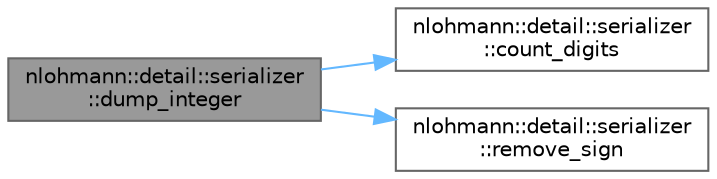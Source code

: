 digraph "nlohmann::detail::serializer::dump_integer"
{
 // LATEX_PDF_SIZE
  bgcolor="transparent";
  edge [fontname=Helvetica,fontsize=10,labelfontname=Helvetica,labelfontsize=10];
  node [fontname=Helvetica,fontsize=10,shape=box,height=0.2,width=0.4];
  rankdir="LR";
  Node1 [label="nlohmann::detail::serializer\l::dump_integer",height=0.2,width=0.4,color="gray40", fillcolor="grey60", style="filled", fontcolor="black",tooltip="dump an integer"];
  Node1 -> Node2 [color="steelblue1",style="solid"];
  Node2 [label="nlohmann::detail::serializer\l::count_digits",height=0.2,width=0.4,color="grey40", fillcolor="white", style="filled",URL="$a02055.html#a10692e98ea1f5a64de1d0b8e0e724b99",tooltip="count digits"];
  Node1 -> Node3 [color="steelblue1",style="solid"];
  Node3 [label="nlohmann::detail::serializer\l::remove_sign",height=0.2,width=0.4,color="grey40", fillcolor="white", style="filled",URL="$a02055.html#a45bcb8ea41e4db5461e979d4b1d5e5e7",tooltip=" "];
}

